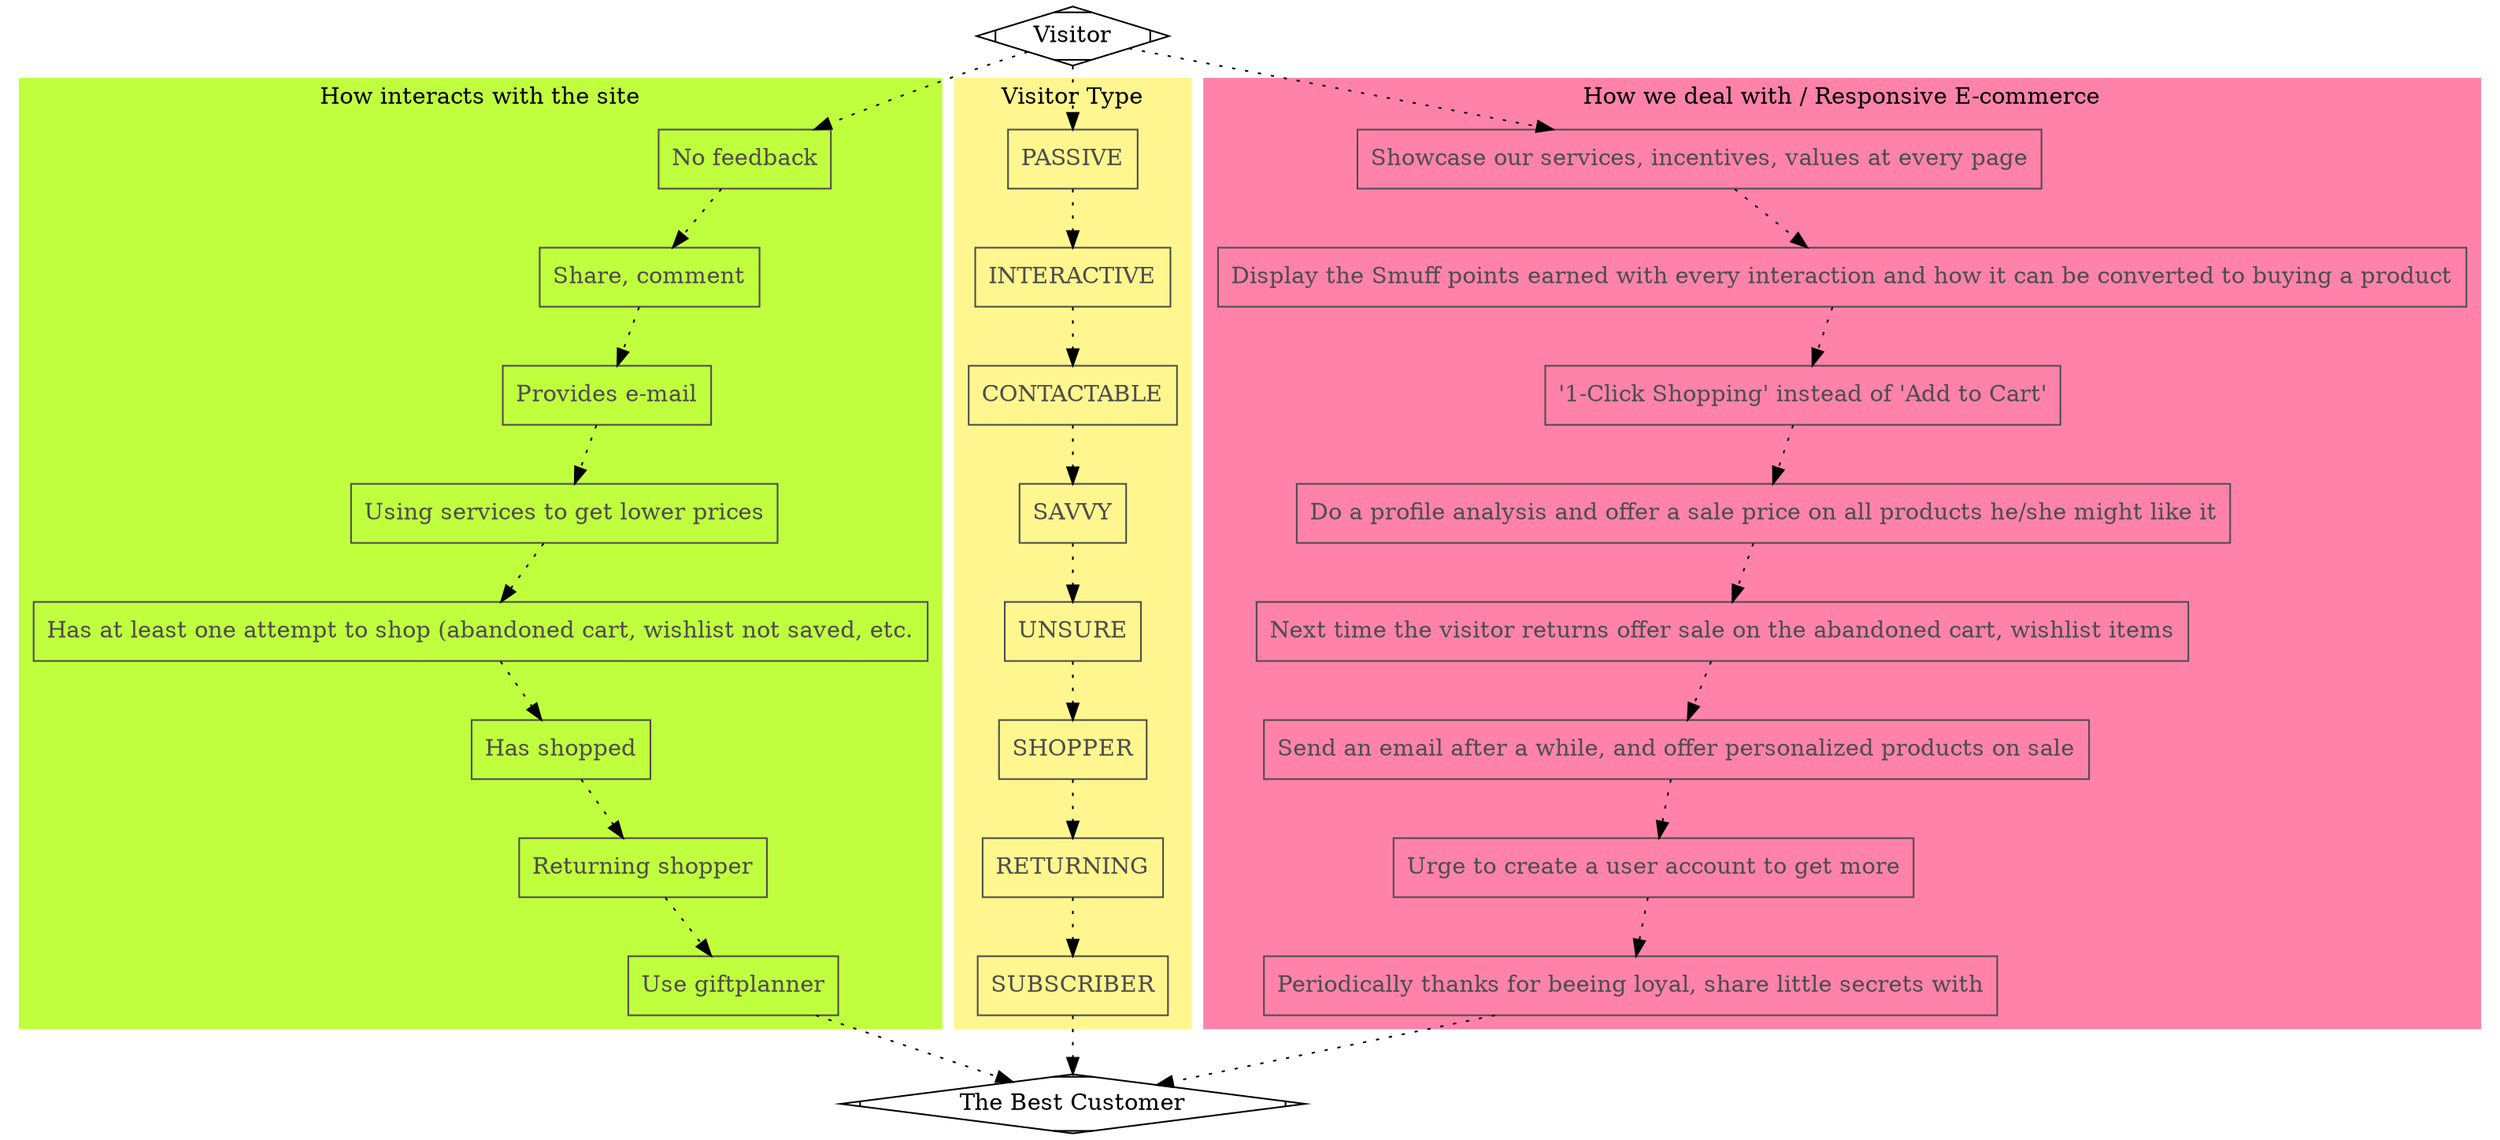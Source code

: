 digraph G {

	subgraph cluster_0 {
	  color = olivedrab1;
	  style = filled;
	  
		label = "How interacts with the site";
		no_feedback -> share_comment -> gives_email -> use_services -> attempt_to_shop -> shopped -> returned -> giftplanner [style="dotted"];
	}
	
	subgraph cluster_1 {
	  color = khaki1;
	  style = filled;
	  
		label = "Visitor Type";		
		passive -> interactive -> contactable -> savvy -> unsure -> shopper -> returning -> subscriber [style="dotted"];
	}
	
	subgraph cluster_2 {
	  color = palevioletred1;
	  style = filled;
	  		
		label = "How we deal with / Responsive E-commerce";
		tell -> points -> one_click -> target1 -> target2 -> email1 -> email2 -> thanks [style="dotted"];
	}

  start [label="Visitor", shape="Mdiamond"];	
	end [label="The Best Customer", shape="Mdiamond"];
	
	no_feedback [label="No feedback", shape="box", color="gray30", fontcolor="gray30"]	
	passive [label="PASSIVE", shape="box", color="gray30", fontcolor="gray30"]	
	tell [label="Showcase our services, incentives, values at every page", shape="box", color="gray30", fontcolor="gray30"]	
	
	share_comment [label="Share, comment", shape="box", color="gray30", fontcolor="gray30"]	
	interactive [label="INTERACTIVE", shape="box", color="gray30", fontcolor="gray30"]	
	points [label="Display the Smuff points earned with every interaction and how it can be converted to buying a product", shape="box", color="gray30", fontcolor="gray30"]	
	
  gives_email [label="Provides e-mail", shape="box", color="gray30", fontcolor="gray30"]	
	contactable [label="CONTACTABLE", shape="box", color="gray30", fontcolor="gray30"]		
  one_click [label="'1-Click Shopping' instead of 'Add to Cart'", shape="box", color="gray30", fontcolor="gray30"]	
	
	use_services [label="Using services to get lower prices", shape="box", color="gray30", fontcolor="gray30"]	
	savvy [label="SAVVY", shape="box", color="gray30", fontcolor="gray30"]		
  target1 [label="Do a profile analysis and offer a sale price on all products he/she might like it", shape="box", color="gray30", fontcolor="gray30"]	

  attempt_to_shop [label="Has at least one attempt to shop (abandoned cart, wishlist not saved, etc.", shape="box", color="gray30", fontcolor="gray30"]	
	unsure [label="UNSURE", shape="box", color="gray30", fontcolor="gray30"]		
  target2 [label="Next time the visitor returns offer sale on the abandoned cart, wishlist items", shape="box", color="gray30", fontcolor="gray30"]	

  shopped [label="Has shopped", shape="box", color="gray30", fontcolor="gray30"]	
	shopper [label="SHOPPER", shape="box", color="gray30", fontcolor="gray30"]		
  email1 [label="Send an email after a while, and offer personalized products on sale", shape="box", color="gray30", fontcolor="gray30"]	  

  returned [label="Returning shopper", shape="box", color="gray30", fontcolor="gray30"]	
	returning [label="RETURNING", shape="box", color="gray30", fontcolor="gray30"]		
  email2 [label="Urge to create a user account to get more", shape="box", color="gray30", fontcolor="gray30"]	
	
  giftplanner [label="Use giftplanner", shape="box", color="gray30", fontcolor="gray30"]	
	subscriber [label="SUBSCRIBER", shape="box", color="gray30", fontcolor="gray30"]		
	thanks [label="Periodically thanks for beeing loyal, share little secrets with", shape="box", color="gray30", fontcolor="gray30"]	
	
	
	start -> no_feedback [style="dotted"];
	start -> passive [style="dotted"];
	start -> tell [style="dotted"];
	
	
	giftplanner -> end [style="dotted"];
	subscriber -> end [style="dotted"];
	thanks -> end [style="dotted"];
}
